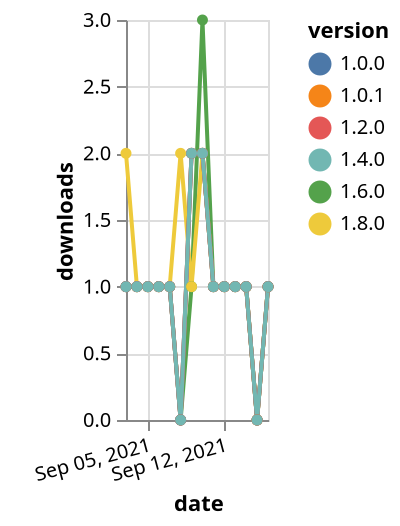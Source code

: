 {"$schema": "https://vega.github.io/schema/vega-lite/v5.json", "description": "A simple bar chart with embedded data.", "data": {"values": [{"date": "2021-09-03", "total": 180, "delta": 1, "version": "1.6.0"}, {"date": "2021-09-04", "total": 181, "delta": 1, "version": "1.6.0"}, {"date": "2021-09-05", "total": 182, "delta": 1, "version": "1.6.0"}, {"date": "2021-09-06", "total": 183, "delta": 1, "version": "1.6.0"}, {"date": "2021-09-07", "total": 184, "delta": 1, "version": "1.6.0"}, {"date": "2021-09-08", "total": 184, "delta": 0, "version": "1.6.0"}, {"date": "2021-09-09", "total": 185, "delta": 1, "version": "1.6.0"}, {"date": "2021-09-10", "total": 188, "delta": 3, "version": "1.6.0"}, {"date": "2021-09-11", "total": 189, "delta": 1, "version": "1.6.0"}, {"date": "2021-09-12", "total": 190, "delta": 1, "version": "1.6.0"}, {"date": "2021-09-13", "total": 191, "delta": 1, "version": "1.6.0"}, {"date": "2021-09-14", "total": 192, "delta": 1, "version": "1.6.0"}, {"date": "2021-09-15", "total": 192, "delta": 0, "version": "1.6.0"}, {"date": "2021-09-16", "total": 193, "delta": 1, "version": "1.6.0"}, {"date": "2021-09-03", "total": 120, "delta": 2, "version": "1.8.0"}, {"date": "2021-09-04", "total": 121, "delta": 1, "version": "1.8.0"}, {"date": "2021-09-05", "total": 122, "delta": 1, "version": "1.8.0"}, {"date": "2021-09-06", "total": 123, "delta": 1, "version": "1.8.0"}, {"date": "2021-09-07", "total": 124, "delta": 1, "version": "1.8.0"}, {"date": "2021-09-08", "total": 126, "delta": 2, "version": "1.8.0"}, {"date": "2021-09-09", "total": 127, "delta": 1, "version": "1.8.0"}, {"date": "2021-09-10", "total": 129, "delta": 2, "version": "1.8.0"}, {"date": "2021-09-11", "total": 130, "delta": 1, "version": "1.8.0"}, {"date": "2021-09-12", "total": 131, "delta": 1, "version": "1.8.0"}, {"date": "2021-09-13", "total": 132, "delta": 1, "version": "1.8.0"}, {"date": "2021-09-14", "total": 133, "delta": 1, "version": "1.8.0"}, {"date": "2021-09-15", "total": 133, "delta": 0, "version": "1.8.0"}, {"date": "2021-09-16", "total": 134, "delta": 1, "version": "1.8.0"}, {"date": "2021-09-03", "total": 191, "delta": 1, "version": "1.0.1"}, {"date": "2021-09-04", "total": 192, "delta": 1, "version": "1.0.1"}, {"date": "2021-09-05", "total": 193, "delta": 1, "version": "1.0.1"}, {"date": "2021-09-06", "total": 194, "delta": 1, "version": "1.0.1"}, {"date": "2021-09-07", "total": 195, "delta": 1, "version": "1.0.1"}, {"date": "2021-09-08", "total": 195, "delta": 0, "version": "1.0.1"}, {"date": "2021-09-09", "total": 197, "delta": 2, "version": "1.0.1"}, {"date": "2021-09-10", "total": 199, "delta": 2, "version": "1.0.1"}, {"date": "2021-09-11", "total": 200, "delta": 1, "version": "1.0.1"}, {"date": "2021-09-12", "total": 201, "delta": 1, "version": "1.0.1"}, {"date": "2021-09-13", "total": 202, "delta": 1, "version": "1.0.1"}, {"date": "2021-09-14", "total": 203, "delta": 1, "version": "1.0.1"}, {"date": "2021-09-15", "total": 203, "delta": 0, "version": "1.0.1"}, {"date": "2021-09-16", "total": 204, "delta": 1, "version": "1.0.1"}, {"date": "2021-09-03", "total": 221, "delta": 1, "version": "1.0.0"}, {"date": "2021-09-04", "total": 222, "delta": 1, "version": "1.0.0"}, {"date": "2021-09-05", "total": 223, "delta": 1, "version": "1.0.0"}, {"date": "2021-09-06", "total": 224, "delta": 1, "version": "1.0.0"}, {"date": "2021-09-07", "total": 225, "delta": 1, "version": "1.0.0"}, {"date": "2021-09-08", "total": 225, "delta": 0, "version": "1.0.0"}, {"date": "2021-09-09", "total": 227, "delta": 2, "version": "1.0.0"}, {"date": "2021-09-10", "total": 229, "delta": 2, "version": "1.0.0"}, {"date": "2021-09-11", "total": 230, "delta": 1, "version": "1.0.0"}, {"date": "2021-09-12", "total": 231, "delta": 1, "version": "1.0.0"}, {"date": "2021-09-13", "total": 232, "delta": 1, "version": "1.0.0"}, {"date": "2021-09-14", "total": 233, "delta": 1, "version": "1.0.0"}, {"date": "2021-09-15", "total": 233, "delta": 0, "version": "1.0.0"}, {"date": "2021-09-16", "total": 234, "delta": 1, "version": "1.0.0"}, {"date": "2021-09-03", "total": 174, "delta": 1, "version": "1.2.0"}, {"date": "2021-09-04", "total": 175, "delta": 1, "version": "1.2.0"}, {"date": "2021-09-05", "total": 176, "delta": 1, "version": "1.2.0"}, {"date": "2021-09-06", "total": 177, "delta": 1, "version": "1.2.0"}, {"date": "2021-09-07", "total": 178, "delta": 1, "version": "1.2.0"}, {"date": "2021-09-08", "total": 178, "delta": 0, "version": "1.2.0"}, {"date": "2021-09-09", "total": 180, "delta": 2, "version": "1.2.0"}, {"date": "2021-09-10", "total": 182, "delta": 2, "version": "1.2.0"}, {"date": "2021-09-11", "total": 183, "delta": 1, "version": "1.2.0"}, {"date": "2021-09-12", "total": 184, "delta": 1, "version": "1.2.0"}, {"date": "2021-09-13", "total": 185, "delta": 1, "version": "1.2.0"}, {"date": "2021-09-14", "total": 186, "delta": 1, "version": "1.2.0"}, {"date": "2021-09-15", "total": 186, "delta": 0, "version": "1.2.0"}, {"date": "2021-09-16", "total": 187, "delta": 1, "version": "1.2.0"}, {"date": "2021-09-03", "total": 154, "delta": 1, "version": "1.4.0"}, {"date": "2021-09-04", "total": 155, "delta": 1, "version": "1.4.0"}, {"date": "2021-09-05", "total": 156, "delta": 1, "version": "1.4.0"}, {"date": "2021-09-06", "total": 157, "delta": 1, "version": "1.4.0"}, {"date": "2021-09-07", "total": 158, "delta": 1, "version": "1.4.0"}, {"date": "2021-09-08", "total": 158, "delta": 0, "version": "1.4.0"}, {"date": "2021-09-09", "total": 160, "delta": 2, "version": "1.4.0"}, {"date": "2021-09-10", "total": 162, "delta": 2, "version": "1.4.0"}, {"date": "2021-09-11", "total": 163, "delta": 1, "version": "1.4.0"}, {"date": "2021-09-12", "total": 164, "delta": 1, "version": "1.4.0"}, {"date": "2021-09-13", "total": 165, "delta": 1, "version": "1.4.0"}, {"date": "2021-09-14", "total": 166, "delta": 1, "version": "1.4.0"}, {"date": "2021-09-15", "total": 166, "delta": 0, "version": "1.4.0"}, {"date": "2021-09-16", "total": 167, "delta": 1, "version": "1.4.0"}]}, "width": "container", "mark": {"type": "line", "point": {"filled": true}}, "encoding": {"x": {"field": "date", "type": "temporal", "timeUnit": "yearmonthdate", "title": "date", "axis": {"labelAngle": -15}}, "y": {"field": "delta", "type": "quantitative", "title": "downloads"}, "color": {"field": "version", "type": "nominal"}, "tooltip": {"field": "delta"}}}